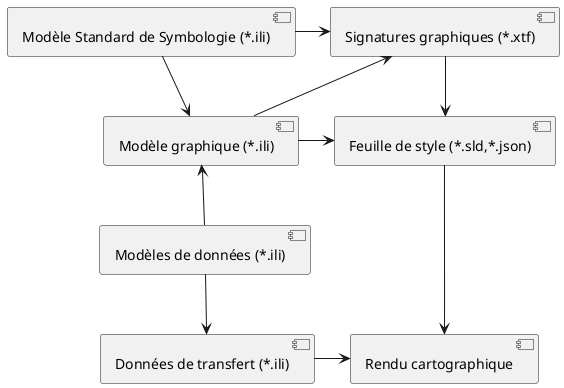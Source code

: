 @startuml
[Modèles de données (*.ili)] as DataModel
[Données de transfert (*.ili)] as DataTransfer
[Modèle Standard de Symbologie (*.ili)] as StandardSymbologyModel
[Signatures graphiques (*.xtf)] as GraphicSignatures
[Modèle graphique (*.ili)] as GraphicModel
[Feuille de style (*.sld,*.json)] as StyleSheet
[Rendu cartographique] as MapRendering
'Associations
DataModel -up-> GraphicModel
StandardSymbologyModel -down-> GraphicModel
StandardSymbologyModel -right-> GraphicSignatures 
GraphicModel -up-> GraphicSignatures
GraphicSignatures -down-> StyleSheet
GraphicModel -right-> StyleSheet
StyleSheet -right-> MapRendering
DataModel -down-> DataTransfer
DataTransfer -right-> MapRendering
@enduml